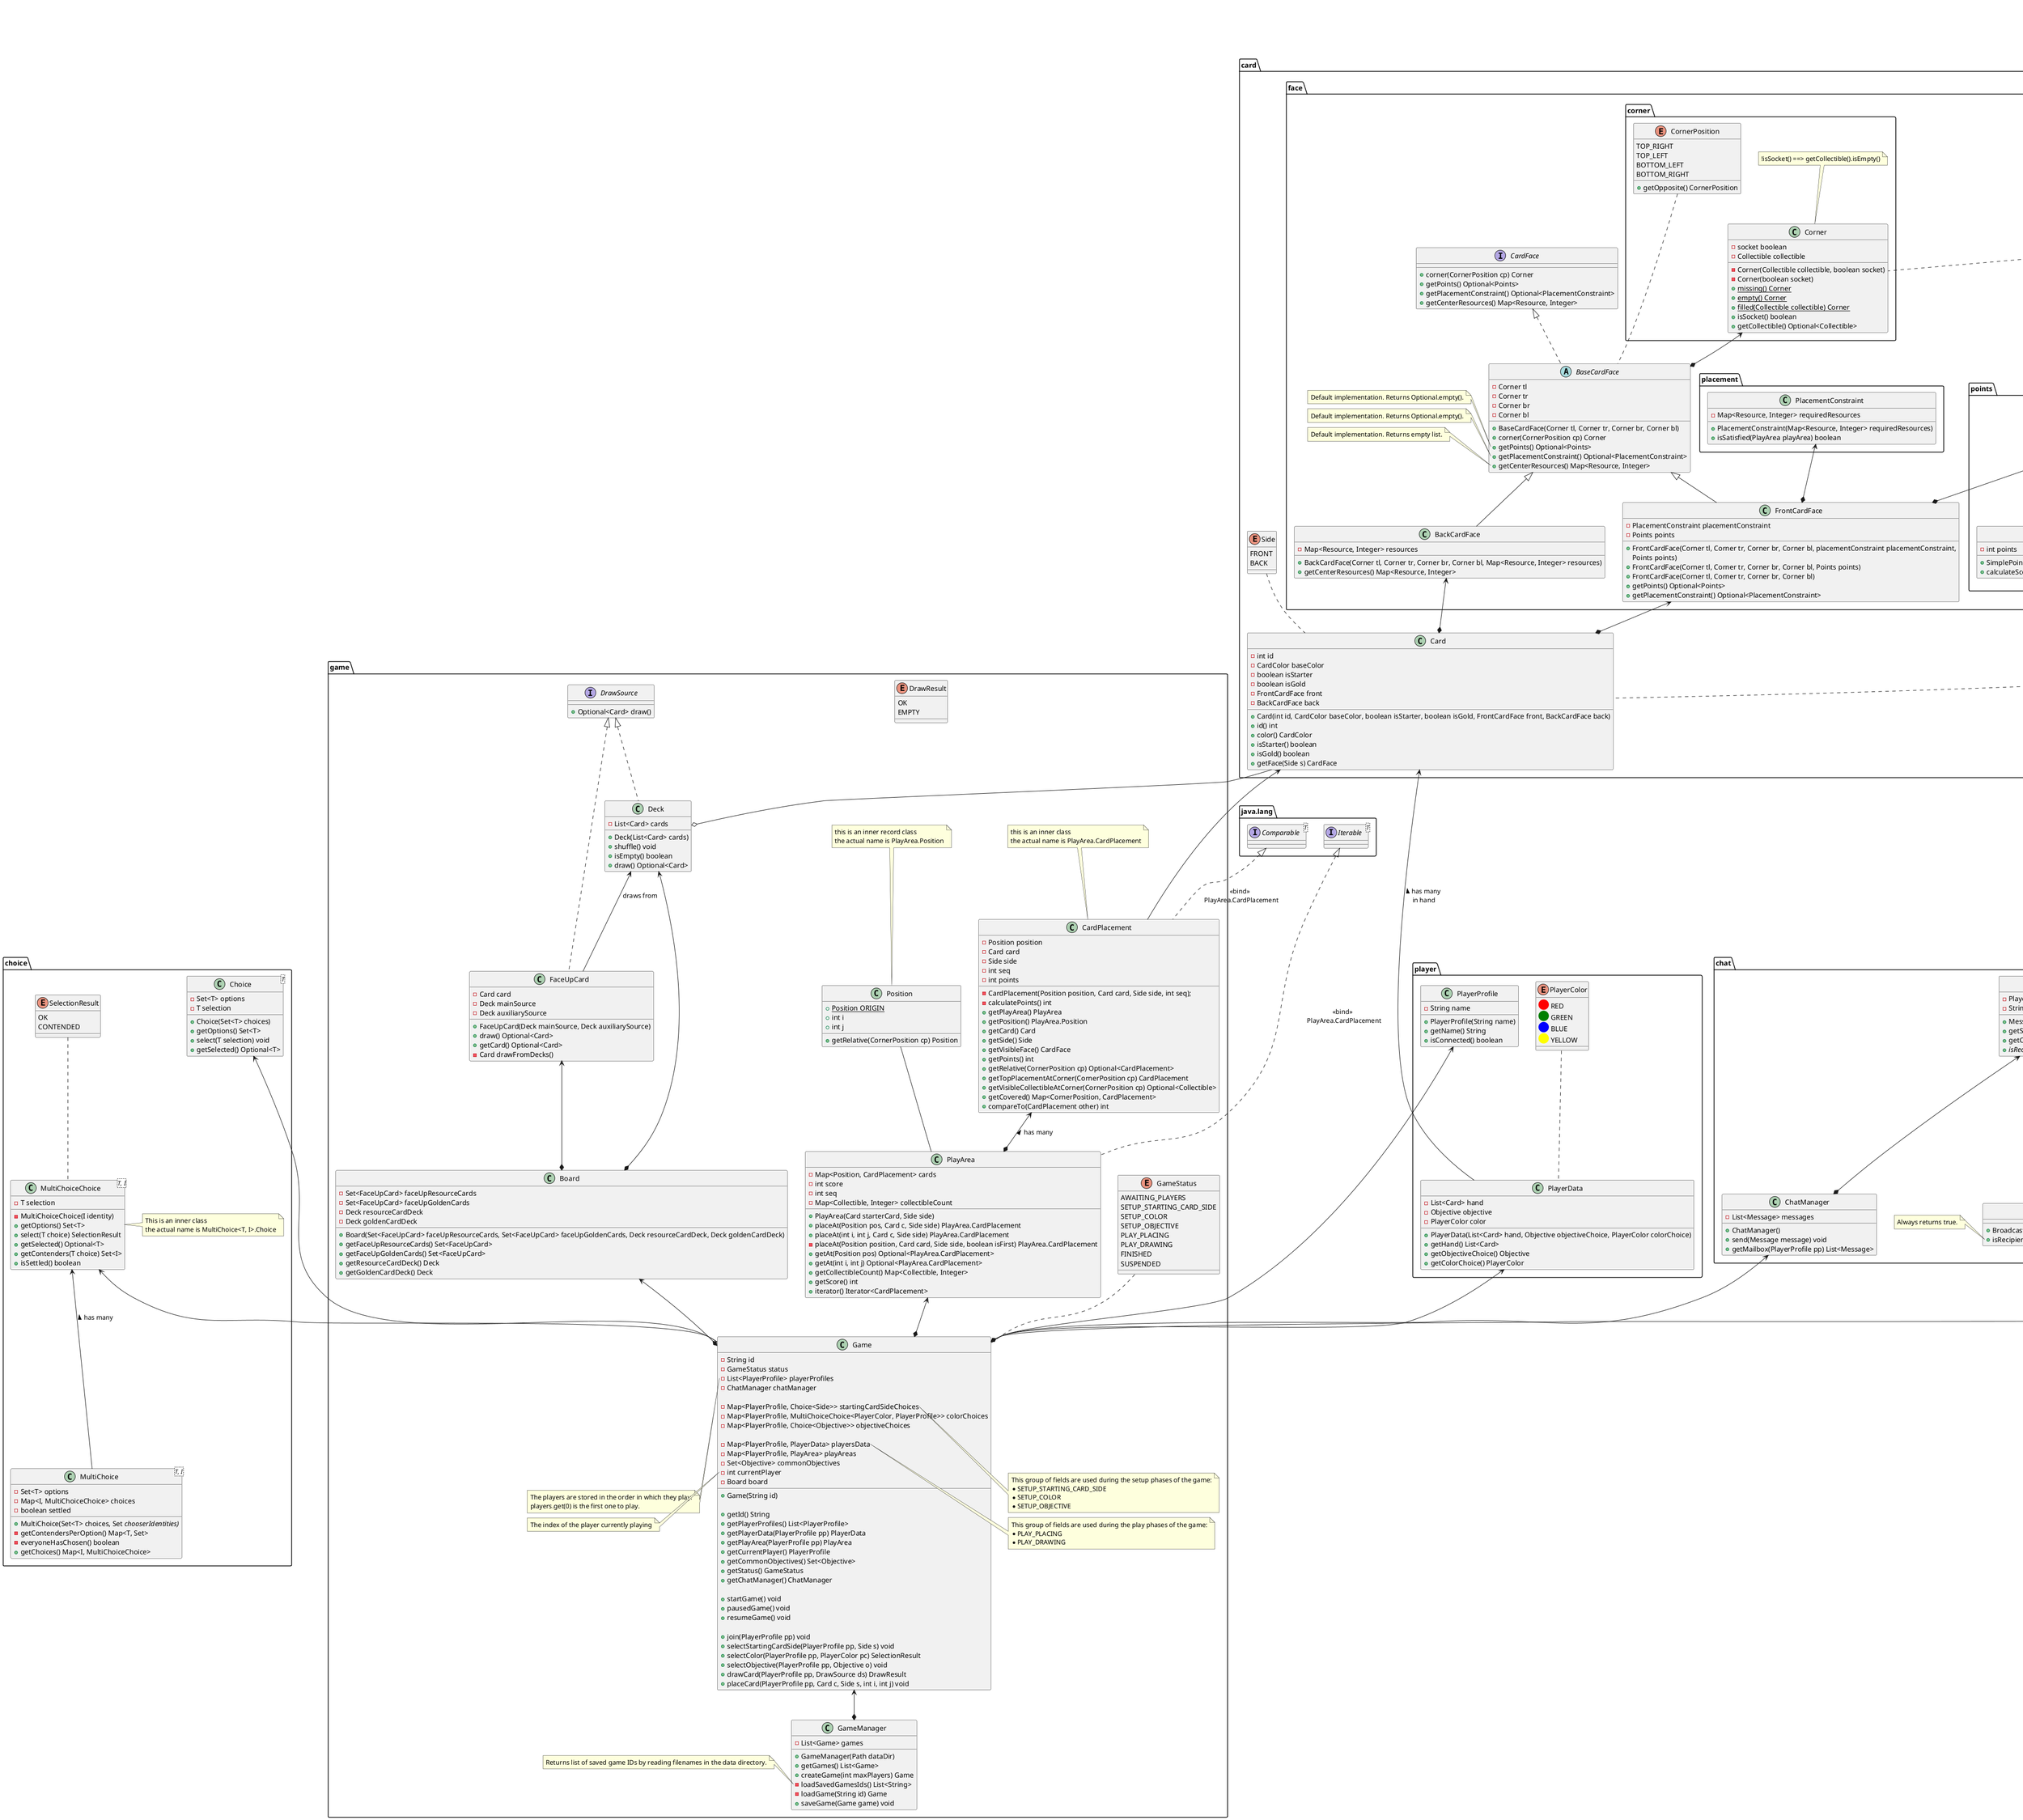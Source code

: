@startuml
'this collapses nested packages if there are no in-between classes
!pragma useIntermediatePackages false

' emojis from Twemoji
sprite feather <svg xmlns="http://www.w3.org/2000/svg" viewBox="0 0 36 36"><path fill="#C1694F" d="M4.048 29.644c-.811-.558-1.541-4.073-.936-4.404.738-.402.686.835 2.255 2.362 1.569 1.528 6.47.913 7.708 1.326 1.363.455-6.385 2.533-9.027.716z"/><path fill="#D99E82" d="M5.367 27.603C4 22 4.655 18.919 5.433 16.861 6.8 13.24 16.699 5.169 23.8 2.637 25.678 1.967 31.62 1 35 1c.589 2.332-1.174 6.717-1.62 7.518-1.009 1.81-3.564 4.273-8.646 9.482-.252.258-5.119-.46-5.376-.191-.283.296 4.044 1.579 3.755 1.889-.738.79-1.495 1.624-2.268 2.507-.172.196-8.311-.923-8.484-.722-.232.27 7.501 1.862 7.266 2.14-.645.765-1.299 1.564-1.959 2.397-1.725 2.178-12.301 1.583-12.301 1.583z"/><path fill="#C1694F" d="M19.15 12.787c1.588.966 5.331 1.943 8.316 2.422 1.898-1.937 3.299-3.378 4.302-4.529-2.259-.49-5.742-1.3-7.487-2.087l-.816-.403-4.872 4.17.557.427z"/><path fill="#662113" d="M35.088 1.514c-.02-.179-.047-.352-.088-.514-.378 0-.792.014-1.225.036-3.438.178-8.307 1.006-9.975 1.601-.345.123-.702.27-1.059.418-.478.198-.964.416-1.459.654.356 1.481 1.126 3.144 1.807 4.013-1.703 1.323-3.317 2.704-4.836 4.115-5.655 5.248-10.021 10.872-13.005 15.242.04.174.076.344.12.524 0 0 .219.012.589.026 1.482-2.288 5.703-8.239 13.194-14.841 1.565-1.379 3.276-2.786 5.13-4.195 1.745.787 5.228 1.597 7.487 2.087.322-.369.606-.712.849-1.028.316-.412.569-.785.763-1.134.415-.746 1.969-4.594 1.708-7.004z"/><path fill="#C1694F" d="M35 1c-.369 0-.751-.003-1.138-.008-3.915 1.874-7.509 4.194-10.772 6.73-.68-.87-1.451-2.532-1.807-4.013-1.467.708-2.987 1.575-4.484 2.539.309 1.911.852 4.377 1.455 5.589C6.827 22.441.638 34.605.553 34.776c-.124.247-.023.547.224.671.071.036.147.053.223.053.184 0 .36-.102.448-.276.119-.238 12.144-23.883 33.659-33.72-.032-.174-.066-.343-.107-.504z"/></svg>
sprite seedling <svg xmlns="http://www.w3.org/2000/svg" viewBox="0 0 36 36"><path fill="#77B255" d="M22.911 14.398c-1.082.719-2.047 1.559-2.88 2.422-.127-4.245-1.147-9.735-6.772-12.423C12.146-1.658-.833 1.418.328 2.006c2.314 1.17 3.545 4.148 5.034 5.715 2.653 2.792 5.603 2.964 7.071.778 3.468 2.254 3.696 6.529 3.59 11.099-.012.505-.023.975-.023 1.402v14c0 1.104 4 1.104 4 0V23.51c.542-.954 2.122-3.505 4.43-5.294 1.586 1.393 4.142.948 6.463-1.495 1.489-1.567 2.293-4.544 4.607-5.715 1.221-.618-12.801-3.994-12.589 3.392z"/></svg>
sprite mushroom <svg xmlns="http://www.w3.org/2000/svg" viewBox="0 0 36 36"><path fill="#99AAB5" d="M27 33c0 2.209-1.791 3-4 3H13c-2.209 0-4-.791-4-3s3-7 3-13 12-6 12 0 3 10.791 3 13z"/><path fill="#DD2E44" d="M34.666 11.189l-.001-.002c-.96-2.357-2.404-4.453-4.208-6.182h-.003C27.222 1.904 22.839 0 18 0 13.638 0 9.639 1.541 6.524 4.115c-2.19 1.809-3.941 4.13-5.076 6.785C.518 13.075 0 15.473 0 18c0 2.209 1.791 4 4 4h28c2.209 0 4-1.791 4-4 0-2.417-.48-4.713-1.334-6.811z"/><g fill="#F4ABBA"><path d="M7.708 16.583c3.475 0 6.292-2.817 6.292-6.292S11.184 4 7.708 4c-.405 0-.8.042-1.184.115-2.19 1.809-3.941 4.13-5.076 6.785.306 3.189 2.991 5.683 6.26 5.683z"/><path d="M7.708 4.25c3.331 0 6.041 2.71 6.041 6.042s-2.71 6.042-6.041 6.042c-3.107 0-5.678-2.314-6.006-5.394 1.097-2.541 2.8-4.817 4.931-6.59.364-.067.726-.1 1.075-.1m0-.25c-.405 0-.8.042-1.184.115-2.19 1.809-3.941 4.13-5.076 6.785.306 3.189 2.992 5.683 6.261 5.683 3.475 0 6.291-2.817 6.291-6.292S11.184 4 7.708 4zM26 9.5c0 2.485 2.015 4.5 4.5 4.5 1.887 0 3.497-1.164 4.166-2.811l-.001-.002c-.96-2.357-2.404-4.453-4.208-6.182C27.992 5.028 26 7.029 26 9.5z"/><circle cx="21.5" cy="16" r="4.5"/><circle cx="20" cy="5" r="3"/></g></svg>
sprite wolf <svg xmlns="http://www.w3.org/2000/svg" viewBox="0 0 36 36"><path fill="#66757F" d="M14.858 9.497c.475 2.326-.182 4.236-2.921 4.638-2.741.403-6.7 3.898-8.848-1.798C1.844 9.038 1.092 2.234 2.628 2.009c1.537-.226 11.756 5.162 12.23 7.488z"/><path fill="#CCD6DD" d="M12.784 9.851c.865 1.392-2.205 3.833-3.844 4.568-1.639.736-2.915-.66-4.173-4.1-.55-1.503-1.234-5.532-.634-5.802.599-.268 7.785 3.942 8.651 5.334z"/><path fill="#66757F" d="M21.372 9.497c-.458 2.326.176 4.236 2.818 4.638 2.644.403 6.464 3.898 8.536-1.798 1.201-3.3 1.927-10.103.445-10.329-1.483-.225-11.342 5.163-11.799 7.489z"/><path fill="#CCD6DD" d="M23.373 9.851c-.835 1.392 2.127 3.833 3.708 4.568 1.581.736 2.812-.66 4.026-4.1.531-1.503 1.19-5.532.611-5.802-.577-.268-7.509 3.942-8.345 5.334z"/><path fill="#66757F" d="M32.347 26.912c0-.454-.188-1.091-.407-1.687.585.028 1.519.191 2.77.817-.008-.536-.118-.984-.273-1.393.041.02.075.034.116.055-1.104-3.31-3.309-5.517-3.309-5.517h2.206c-2.331-4.663-4.965-8.015-8.075-9.559-1.39-.873-3.688-1.338-7.373-1.339h-.003c-3.696 0-5.996.468-7.385 1.346-3.104 1.547-5.734 4.896-8.061 9.552H4.76s-2.207 2.206-3.311 5.517l.084-.039c-.201.392-.307.847-.282 1.377 1.263-.632 2.217-.792 2.813-.818-.189.513-.343 1.044-.386 1.475-.123.371-.191.812-.135 1.343 3.207-1.458 4.707-1.25 6.457-.375C11.213 31.29 14.206 34 18.001 34c3.793 0 6.746-2.794 7.958-6.416 1.458-1.25 3.708-.875 6.416.416.066-.413.036-.773-.036-1.093l.008.005z"/><path fill="#CCD6DD" d="M34.553 24.704c-.437-1.313-3.665-3.101-6.973-4.513.26-.664.42-1.401.42-2.191 0-2.761-1.791-5-4-5s-4 2.239-4 5c0 3 4 10-2.001 11.118-5.125-.955-2.954-6.201-2.212-9.58.072-.276.125-.559.158-.853.034-.245.055-.476.055-.685 0-2.761-1.791-5-4-5s-4 2.239-4 5c0 .79.16 1.527.421 2.191-3.308 1.412-6.535 3.2-6.973 4.513C3.655 23.6 4.759 23.6 4.759 23.6s-1.104 2.208-1.104 3.312c2.67-1.78 5.339-2.122 7.429-.452C12.297 30.083 14 33 18.001 30.124c3.999 2.876 5.7-.04 6.912-3.662 2.092-1.673 4.763-1.33 7.434.45 0-1.104-1.103-3.312-1.103-3.312s1.103.001 3.309 1.104z"/><path fill="#292F33" d="M11 17s0-1.5 1.5-1.5S14 17 14 17v1.5s0 1.5-1.5 1.5-1.5-1.5-1.5-1.5V17zm11 0s0-1.5 1.5-1.5S25 17 25 17v1.5s0 1.5-1.5 1.5-1.5-1.5-1.5-1.5V17zm-7.061 9.156c-1.021.208 2.041 3.968 3.062 3.968 1.02 0 4.082-3.76 3.062-3.968s-5.103-.208-6.124 0z"/></svg>
sprite butterfly <svg xmlns="http://www.w3.org/2000/svg" viewBox="0 0 36 36"><path fill="#1C6399" d="M20.004 20.243c-.426 0-.858.01-1.294.031-.436 1.268-.468 2.747 0 5.097.328 1.646 2.659 6.299 4.584 7.933.683.58 1.638.884 2.69.884 2.144 0 4.691-1.265 6.157-4.034 3.001-5.671-3.474-9.911-12.137-9.911z"/><path fill="#1C6399" d="M33.666 1.973c-.204 0-.425.021-.663.066-3.182.601-9.302 5.126-14.287 11.771 0 0-.789 5.16-.789 6.194 0 .336 1.264.5 3.058.5 3.717 0 9.709-.705 11.424-2.041 1.898-1.479 3.65-9.804 3.488-14.079-.046-1.175-.662-2.411-2.231-2.411z"/><path fill="#55ACEE" d="M27.098 13.936l6.629-.436s-1.055 3.619-3.102 4.656-7.719 1.5-7.719 1.5 2.33-4.261 3.286-5.29c.237-.256.559-.408.906-.43zm.52-1.952l7.526-8.151s.002 5.365-1.206 8.635c0 0-5.383.379-5.914.391-.703.016-.969-.265-.406-.875zm-6.068 7.672l5.5-8.547c.188-.22.253-.52.171-.798l-.968-3.233-6.722 6.609-.844 6.031 2.863-.062zM27.862 8.88c.172.406.516.5.938.125s6.074-6.094 6-6.218c0 0-2.832-1.194-7.8 3.463 0 0 .69 2.224.862 2.63zm-8.925 12.099l5.373 5.228c.203.178.255.473.125.709L22.06 31.25s-4.187-5.479-3.123-10.271zm7.282 6.301l5.549.741s-1.058 3.845-3.394 4.854c-3.906 1.688-5.312-.625-5.312-.625l2.352-4.562c.151-.298.477-.463.805-.408zm-5.95-6.426l5.375 4.958c.077.066.169.11.269.129l6.119.903s-1.219-3.031-4.429-4.531c-3.71-1.733-7.334-1.459-7.334-1.459z"/><path fill="#292F33" d="M20.004 20.243c-.426 0-.858.01-1.294.031-.436 1.268-.468 2.747 0 5.097.328 1.646 2.659 6.299 4.584 7.933.683.58 1.638.884 2.69.884 2.144 0 4.691-1.265 6.157-4.034 3.001-5.671-3.474-9.911-12.137-9.911zm10.537 9.326c-1.316 2.486-3.05 3.473-4.558 3.473-.767 0-1.704-.313-2.15-.691-1.695-1.439-3.437-4.58-4.25-7.224-.465-1.513-.354-4.022-.354-4.022l.667-.021c5.168 0 9.249 2.058 10.726 4.512.714 1.186.687 2.523-.081 3.973z"/><path fill="#292F33" d="M33.666 3.223c.231 0 .935 0 .981 1.208.102 2.681-.594 6.061-1.397 8.882-.541 1.901-1.586 3.292-2.094 3.687-.56.436-1.863 1.238-3.719 1.563-2.03.355-4.207.833-6.456.833-.827 0-1.433.019-1.794-.021.131-1.218.489-3.551.717-5.064 3.768-4.94 9.711-10.361 13.331-11.044.155-.029.3-.044.431-.044m0-1.25c-.204 0-.425.021-.663.066-3.182.601-9.302 5.126-14.287 11.771 0 0-.789 5.16-.789 6.194 0 .336 1.264.5 3.058.5 3.717 0 9.709-.705 11.424-2.041 1.898-1.479 3.65-9.804 3.488-14.079-.046-1.175-.662-2.411-2.231-2.411z"/><path fill="#1C6399" d="M3.902 30.154c1.466 2.769 4.012 4.034 6.157 4.034 1.052 0 2.007-.304 2.69-.884 1.925-1.633 4.256-6.286 4.584-7.933.468-2.35.436-3.828 0-5.097-.436-.021-.868-.031-1.294-.031-8.665 0-15.139 4.24-12.137 9.911z"/><path fill="#1C6399" d="M2.376 1.973C.807 1.973.19 3.209.146 4.383c-.162 4.275 1.59 12.601 3.488 14.079 1.715 1.336 7.706 2.041 11.424 2.041 1.794 0 3.058-.164 3.058-.5 0-1.033-.789-6.194-.789-6.194C12.341 7.165 6.22 2.64 3.039 2.039c-.238-.045-.459-.066-.663-.066z"/><path fill="#55ACEE" d="M8.943 13.936L2.315 13.5s1.055 3.619 3.102 4.656 7.719 1.5 7.719 1.5-2.33-4.261-3.286-5.29c-.237-.256-.559-.408-.907-.43zm-.519-1.952L.898 3.833s-.002 5.365 1.206 8.635c0 0 5.383.379 5.914.391.703.016.969-.265.406-.875zm6.068 7.672l-5.5-8.547c-.188-.22-.253-.52-.171-.798l.968-3.233 6.722 6.609.844 6.031-2.863-.062zM8.179 8.88c-.172.406-.516.5-.938.125s-6.074-6.094-6-6.218c0 0 2.832-1.194 7.8 3.463.001 0-.69 2.224-.862 2.63zm8.926 12.099l-5.373 5.228c-.203.178-.255.473-.125.709l2.375 4.333c-.001.001 4.187-5.478 3.123-10.27zM9.822 27.28l-5.549.741s1.058 3.845 3.394 4.854c3.906 1.688 5.312-.625 5.312-.625l-2.352-4.562c-.15-.298-.476-.463-.805-.408zm5.951-6.426l-5.375 4.958c-.077.066-.169.11-.269.129l-6.119.903s1.219-3.031 4.429-4.531c3.709-1.733 7.334-1.459 7.334-1.459z"/><path fill="#292F33" d="M3.902 30.154c1.466 2.769 4.012 4.034 6.157 4.034 1.052 0 2.007-.304 2.69-.884 1.925-1.633 4.256-6.286 4.584-7.933.468-2.35.436-3.828 0-5.097-.436-.021-.868-.031-1.294-.031-8.665 0-15.139 4.24-12.137 9.911zm1.518-4.559c1.477-2.454 5.558-4.512 10.726-4.512l.667.021s.111 2.51-.354 4.022c-.813 2.644-2.555 5.785-4.25 7.224-.446.379-1.383.691-2.15.691-1.508 0-3.242-.986-4.558-3.473-.768-1.449-.795-2.786-.081-3.973z"/><path fill="#292F33" d="M2.376 3.223c.131 0 .276.015.431.044 3.619.683 9.563 6.104 13.331 11.044.228 1.513.586 3.846.717 5.064-.361.04-.967.021-1.794.021-2.249 0-4.426-.478-6.456-.833-1.856-.325-3.159-1.127-3.719-1.563-.508-.396-1.553-1.786-2.094-3.687-.803-2.821-1.499-6.201-1.397-8.882.046-1.208.749-1.208.981-1.208m0-1.25C.807 1.973.19 3.209.146 4.383c-.162 4.275 1.59 12.601 3.488 14.079 1.715 1.336 7.706 2.041 11.424 2.041 1.794 0 3.058-.164 3.058-.5 0-1.033-.789-6.194-.789-6.194C12.341 7.165 6.22 2.64 3.039 2.039c-.238-.045-.459-.066-.663-.066z"/><path fill="#292F33" d="M21.887 4.762c-.25-.138-.563-.047-.701.203l-2.74 4.98c-.018.033-.022.068-.032.102-.127-.007-.244-.018-.393-.018-.148 0-.266.01-.392.018-.01-.034-.014-.069-.032-.102l-2.74-4.98c-.138-.25-.452-.341-.702-.203-.25.137-.341.451-.203.701l2.655 4.826c-1.179.784 1.15 3.438.381 9.204-1.033 7.75 1.033 9.817 1.033 9.817s2.067-2.067 1.033-9.817c-.769-5.766 1.56-8.42.381-9.204l2.656-4.826c.137-.25.046-.564-.204-.701z"/></svg>
sprite jar <svg xmlns="http://www.w3.org/2000/svg" viewBox="0 0 36 36" xml:space="preserve"><path fill="#C4C9C8" d="M8 8c0 .64.254 1.254.707 1.707a.256.256 0 0 1-.1.424l-.556.185A3 3 0 0 0 6 13.162v18.451c0 .002.002.004.004.004 0 .007-.004.014-.004.021 0 1.796 5.373 3.252 12 3.252s12-1.456 12-3.252c0-.007-.004-.014-.004-.021a.004.004 0 0 0 .004-.004V13.162a3 3 0 0 0-2.051-2.846l-.795-.265a.1.1 0 0 1-.04-.165l.178-.178A2.415 2.415 0 0 0 28 8H8z"/><path fill="#F19020" d="M29 6.8c0 1.657-4.925 3.2-11 3.2S7 8.457 7 6.8 11.925 4 18 4s11 1.143 11 2.8z"/><path fill="#F19020" d="M7 4h22v2.8H7z"/><ellipse fill="#F9CA55" cx="18" cy="4" rx="11" ry="3"/><ellipse fill="#AEB3B2" cx="18" cy="30.5" rx="11" ry="3"/><path fill="#F19020" d="M10.465 4c1.099-.582 4.053-1 7.535-1s6.436.418 7.535 1c.296-.157.465-.324.465-.5 0-.828-3.582-1.5-8-1.5s-8 .672-8 1.5c0 .176.169.343.465.5z"/><path fill="#AEB3B2" d="M18 12c-1.145 0-5.129-.07-8.335-.974a.5.5 0 1 1 .271-.963c3.083.87 6.952.937 8.064.937s4.981-.067 8.063-.937a.501.501 0 0 1 .271.963C23.129 11.93 19.145 12 18 12z"/><path fill="#FFF" d="M10 31a1 1 0 0 1-1-1V14a1 1 0 1 1 2 0v16a1 1 0 0 1-1 1z"/></svg>
sprite scroll <svg xmlns="http://www.w3.org/2000/svg" viewBox="0 0 36 36"><path fill="#FFD983" d="M32 0H10C7.791 0 6 1.791 6 4v24H4c-2.209 0-4 1.791-4 4s1.791 4 4 4h24c2.209 0 4-1.791 4-4V8c2.209 0 4-1.791 4-4s-1.791-4-4-4z"/><path fill="#E39F3D" d="M8 10h24V8H10L8 7z"/><path fill="#FFE8B6" d="M10 0C7.791 0 6 1.791 6 4v24.555C5.41 28.211 4.732 28 4 28c-2.209 0-4 1.791-4 4s1.791 4 4 4 4-1.791 4-4V7.445C8.59 7.789 9.268 8 10 8c2.209 0 4-1.791 4-4s-1.791-4-4-4z"/><path fill="#C1694F" d="M12 4c0 1.104-.896 2-2 2s-2-.896-2-2 .896-2 2-2 2 .896 2 2M6 32c0 1.104-.896 2-2 2s-2-.896-2-2 .896-2 2-2 2 .896 2 2m24-17c0 .552-.447 1-1 1H11c-.552 0-1-.448-1-1s.448-1 1-1h18c.553 0 1 .448 1 1m0 4c0 .553-.447 1-1 1H11c-.552 0-1-.447-1-1s.448-1 1-1h18c.553 0 1 .447 1 1m0 4c0 .553-.447 1-1 1H11c-.552 0-1-.447-1-1s.448-1 1-1h18c.553 0 1 .447 1 1m0 4c0 .553-.447 1-1 1H11c-.552 0-1-.447-1-1 0-.553.448-1 1-1h18c.553 0 1 .447 1 1"/></svg>

/'
CONVENTIONS FOR ARROW DECLARATION:
- if possible, use `implements` and `extends`
- declare arrow before class: if class extends other class or implements interface
    (declare arrow near the child class not the parent class)
- declare arrow after class: if class uses or is in some other way related to another class
    (do not declare arrow near the used class, declare it near the user)
'/

package java.lang {
    interface Iterable<T> {}
    interface Comparable<T> {}
}

package collectible {
    interface Collectible {}
    note top of Collectible : sealed interface

    enum Resource implements Collectible {
        <$seedling*0.65> PLANT
        <$mushroom*0.65> FUNGI
        <$wolf*0.65> ANIMAL
        <$butterfly*0.65> INSECT

        - color CardColor
        + Resource(CardColor color)
        + getAssociatedColor() CardColor
    }

    enum Item implements Collectible {
        <$feather*0.65> QUILL
        <$jar*0.65> INKWELL
        <$scroll*0.65> MANUSCRIPT
    }
} /' end package collectible '/

package card {
    package face {
        package corner {
            class Corner {
                - socket boolean
                - Collectible collectible

                - Corner(Collectible collectible, boolean socket)
                - Corner(boolean socket)
                + {static} missing() Corner
                + {static} empty() Corner
                + {static} filled(Collectible collectible) Corner
                + isSocket() boolean
                + getCollectible() Optional<Collectible>
            }
            Collectible .. Corner
            note top of Corner : !isSocket() ==> getCollectible().isEmpty()

            enum CornerPosition {
                TOP_RIGHT
                TOP_LEFT
                BOTTOM_LEFT
                BOTTOM_RIGHT

                + getOpposite() CornerPosition
            }
        } /' end package corner '/

        package placement {
            class PlacementConstraint {
                - Map<Resource, Integer> requiredResources

                + PlacementConstraint(Map<Resource, Integer> requiredResources)
                + isSatisfied(PlayArea playArea) boolean
            }
        } /' end package placement '/

        package points {
            interface Points {
                + calculateScoredPoints(PlayArea.CardPlacement cp) int
            }

            class SimplePoints implements Points {
                - int points
                + SimplePoints(int points)
                + calculateScoredPoints(PlayArea.CardPlacement cp) int
            }

            class CornerCoverPoints implements Points {
                - int pointsPerCorner
                + CornerCoverPoints(int pointsPerCorner)
                + calculateScoredPoints(PlayArea.CardPlacement cp) int
            }

            class ItemPoints implements Points {
                - Item item
                - int pointsPerItem
                + ItemPoints(Item item, int pointsPerItem)
                + calculateScoredPoints(PlayArea.CardPlacement cp) int
            }
        } /' end package points '/

        interface CardFace {
            + corner(CornerPosition cp) Corner
            + getPoints() Optional<Points>
            + getPlacementConstraint() Optional<PlacementConstraint>
            + getCenterResources() Map<Resource, Integer>
        }

        abstract class BaseCardFace implements CardFace {
            - Corner tl
            - Corner tr
            - Corner br
            - Corner bl

            + BaseCardFace(Corner tl, Corner tr, Corner br, Corner bl)
            + corner(CornerPosition cp) Corner
            + getPoints() Optional<Points>
            + getPlacementConstraint() Optional<PlacementConstraint>
            + getCenterResources() Map<Resource, Integer>
        }
        Corner <--* BaseCardFace
        CornerPosition .. BaseCardFace
        note left of BaseCardFace::getPoints
            Default implementation. Returns Optional.empty().
        end note
        note left of BaseCardFace::getPlacementConstraint
            Default implementation. Returns Optional.empty().
        end note
        note left of BaseCardFace::getCenterResources
            Default implementation. Returns empty list.
        end note

        class BackCardFace extends BaseCardFace {
            - Map<Resource, Integer> resources

            + BackCardFace(Corner tl, Corner tr, Corner br, Corner bl, Map<Resource, Integer> resources)
            + getCenterResources() Map<Resource, Integer>
        }

        class FrontCardFace extends BaseCardFace {
            - PlacementConstraint placementConstraint
            - Points points

            + FrontCardFace(Corner tl, Corner tr, Corner br, Corner bl, placementConstraint placementConstraint,
                Points points)
            + FrontCardFace(Corner tl, Corner tr, Corner br, Corner bl, Points points)
            + FrontCardFace(Corner tl, Corner tr, Corner br, Corner bl)
            + getPoints() Optional<Points>
            + getPlacementConstraint() Optional<PlacementConstraint>
        }
        PlacementConstraint <--* FrontCardFace
        Points <--* FrontCardFace
    } /' end package face '/

    class Card {
        - int id
        - CardColor baseColor
        - boolean isStarter
        - boolean isGold
        - FrontCardFace front
        - BackCardFace back

        + Card(int id, CardColor baseColor, boolean isStarter, boolean isGold, FrontCardFace front, BackCardFace back)
        + id() int
        + color() CardColor
        + isStarter() boolean
        + isGold() boolean
        + getFace(Side s) CardFace
    }
    FrontCardFace <--* Card
    BackCardFace <--* Card
    Side .. Card
    CardColor .. Card

    enum CardColor {
        <#red:white_circle:> RED
        <#green:white_circle:> GREEN
        <#blue:white_circle:> BLUE
        <#purple:white_circle:> PURPLE
        <:white_circle:> NEUTRAL
    }
    note left of CardColor::NEUTRAL
        Starter cards have neutral color.
    end note

    enum Side {
        FRONT
        BACK
    }
} /' end package card '/

package objective {
    abstract class Objective {
        - int points

        + Objective(int points)
        + getPointsPerMatch() int
        + getEarnedPoints(PlayArea pa) int
    }

    class SameCollectibleObjective extends Objective {
        - Collectible requiredCollectible
        - int requiredNumber
        + SameCollectibleObjective(int points, Collectible requiredCollectible, int requiredNumber)
        + getEarnedPoints(PlayArea pa) int
    }
    Collectible ... SameCollectibleObjective

    class DifferentCollectibleObjective extends Objective {
        - Set<Item> requiredItems
        + DifferentCollectibleObjective(int points, Set<Item> requiredItems)
        + getEarnedPoints(PlayArea pa) int
    }
    Collectible ... DifferentCollectibleObjective

    class PatternObjective extends Objective {
        - Map<Position, CardColor> pattern
        - Set<Set<CardPlacement>> matches
        + PatternObjective(int points, Map<Position, CardColor> pattern)
        + getEarnedPoints(PlayArea pa) int
    }
    CardColor ... PatternObjective
} /' end package objective '/

package choice {
    class Choice<T> {
        - Set<T> options
        - T selection

        + Choice(Set<T> choices)
        + getOptions() Set<T>
        + select(T selection) void
        + getSelected() Optional<T>
    }

    class MultiChoice<T, I> {
        - Set<T> options
        - Map<I, MultiChoiceChoice> choices
        - boolean settled

        + MultiChoice(Set<T> choices, Set<I> chooserIdentities)
        - getContendersPerOption() Map<T, Set<I>>
        - everyoneHasChosen() boolean
        + getChoices() Map<I, MultiChoiceChoice>
    }
    MultiChoiceChoice <-- MultiChoice : < has many

    class MultiChoiceChoice<T, I> {
        - T selection

        - MultiChoiceChoice(I identity)
        + getOptions() Set<T>
        + select(T choice) SelectionResult
        + getSelected() Optional<T>
        + getContenders(T choice) Set<I>
        + isSettled() boolean
    }
    SelectionResult .. MultiChoiceChoice
    note right of MultiChoiceChoice
        This is an inner class
        the actual name is MultiChoice<T, I>.Choice
    end note

    enum SelectionResult {
        OK
        CONTENDED
    }
} /' end package choice '/

package player {
    class PlayerProfile {
        - String name

        + PlayerProfile(String name)
        + getName() String
        + isConnected() boolean
    }

    class PlayerData {
        - List<Card> hand
        - Objective objective
        - PlayerColor color

        + PlayerData(List<Card> hand, Objective objectiveChoice, PlayerColor colorChoice)
        + getHand() List<Card>
        + getObjectiveChoice() Objective
        + getColorChoice() PlayerColor
    }
    Card <-- PlayerData : < has many \n in hand
    PlayerColor .. PlayerData

    enum PlayerColor {
        <#red:white_circle:> RED
        <#green:white_circle:> GREEN
        <#blue:white_circle:> BLUE
        <#yellow:white_circle:> YELLOW
    }
} /' end package player '/

package chat {
    abstract class Message {
        - PlayerProfile sender
        - String content

        + Message(PlayerProfile sender, String content)
        + getSender() PlayerProfile
        + getContent() String
        + {abstract} isRecipient(PlayerProfile pp) boolean
    }

    class BroadcastMessage extends Message {
        + BroadcastMessage(PlayerProfile sender, String content)
        + isRecipient(PlayerProfile pp) boolean
    }
    note left of BroadcastMessage::isRecipient
        Always returns true.
    end note

    class DirectMessage extends Message {
        - PlayerProfile recipient

        + DirectMessage(PlayerProfile sender, PlayerProfile recipient, String content)
        + isRecipient(PlayerProfile pp) boolean
    }

    class ChatManager {
        - List<Message> messages
        
        + ChatManager()
        + send(Message message) void
        + getMailbox(PlayerProfile pp) List<Message>
    }
    Message <--* ChatManager
}

package game {
    enum DrawResult {
        OK
        EMPTY
    }

    class GameManager {
        - List<Game> games

        + GameManager(Path dataDir)
        + getGames() List<Game>
        + createGame(int maxPlayers) Game
        - loadSavedGamesIds() List<String>
        - loadGame(String id) Game
        + saveGame(Game game) void
    }
    Game <--* GameManager
    note left of GameManager::loadSavedGamesIds()
        Returns list of saved game IDs by reading filenames in the data directory.
    end note

    class Game {
        - String id
        - GameStatus status
        - List<PlayerProfile> playerProfiles
        - ChatManager chatManager

        'initial choices
        - Map<PlayerProfile, Choice<Side>> startingCardSideChoices
        - Map<PlayerProfile, MultiChoiceChoice<PlayerColor, PlayerProfile>> colorChoices
        - Map<PlayerProfile, Choice<Objective>> objectiveChoices

        'game data
        - Map<PlayerProfile, PlayerData> playersData
        - Map<PlayerProfile, PlayArea> playAreas
        - Set<Objective> commonObjectives
        - int currentPlayer
        - Board board

        + Game(String id)
        
        + getId() String
        + getPlayerProfiles() List<PlayerProfile>
        + getPlayerData(PlayerProfile pp) PlayerData
        + getPlayArea(PlayerProfile pp) PlayArea
        + getCurrentPlayer() PlayerProfile
        + getCommonObjectives() Set<Objective>
        + getStatus() GameStatus
        + getChatManager() ChatManager

        + startGame() void
        + pausedGame() void
        + resumeGame() void
        
        + join(PlayerProfile pp) void
        + selectStartingCardSide(PlayerProfile pp, Side s) void
        + selectColor(PlayerProfile pp, PlayerColor pc) SelectionResult
        + selectObjective(PlayerProfile pp, Objective o) void
        + drawCard(PlayerProfile pp, DrawSource ds) DrawResult
        + placeCard(PlayerProfile pp, Card c, Side s, int i, int j) void
    }
    'Board and PlayAreas exists only in a Game
    PlayerProfile <-- Game
    Choice <-- Game
    MultiChoiceChoice <-- Game
    Objective <-- Game
    ChatManager <--* Game
    Board <--* Game
    PlayArea <--* Game
    PlayerData <--* Game
    GameStatus .. Game
    note right of Game::startingCardSideChoices
        This group of fields are used during the setup phases of the game:
        * SETUP_STARTING_CARD_SIDE
        * SETUP_COLOR
        * SETUP_OBJECTIVE
    end note
    note right of Game::playersData
        This group of fields are used during the play phases of the game:
        * PLAY_PLACING
        * PLAY_DRAWING
    end note
    note left of Game::playerProfiles
        The players are stored in the order in which they play.
        players.get(0) is the first one to play.
    end note
    note left of Game::currentPlayer
        The index of the player currently playing
    end note

    enum GameStatus {
        AWAITING_PLAYERS
        SETUP_STARTING_CARD_SIDE
        SETUP_COLOR
        SETUP_OBJECTIVE
        PLAY_PLACING
        PLAY_DRAWING
        FINISHED
        SUSPENDED
    }

    class Board {
        - Set<FaceUpCard> faceUpResourceCards
        - Set<FaceUpCard> faceUpGoldenCards
        - Deck resourceCardDeck
        - Deck goldenCardDeck

        + Board(Set<FaceUpCard> faceUpResourceCards, Set<FaceUpCard> faceUpGoldenCards, Deck resourceCardDeck, Deck goldenCardDeck)
        + getFaceUpResourceCards() Set<FaceUpCard>
        + getFaceUpGoldenCards() Set<FaceUpCard>
        + getResourceCardDeck() Deck
        + getGoldenCardDeck() Deck
    }
    Deck <--* Board
    FaceUpCard <--* Board

    interface DrawSource {
        + Optional<Card> draw()
    }

    class FaceUpCard implements DrawSource {
        - Card card
        - Deck mainSource
        - Deck auxiliarySource

        + FaceUpCard(Deck mainSource, Deck auxiliarySource)
        + draw() Optional<Card>
        + getCard() Optional<Card>
        - Card drawFromDecks()
    }
    Deck <-- FaceUpCard : draws from

    class Deck implements DrawSource {
        - List<Card> cards

        + Deck(List<Card> cards)
        + shuffle() void
        + isEmpty() boolean
        + draw() Optional<Card>
    }
    'Decks are aggregations of Cards
    Card --o Deck

    class Position {
        + {static} Position ORIGIN
        + int i
        + int j

        + getRelative(CornerPosition cp) Position
    }
    note top of Position
        this is an inner record class
        the actual name is PlayArea.Position
    end note

    Iterable <|.. PlayArea : <<bind>> \n PlayArea.CardPlacement
    class PlayArea {
        - Map<Position, CardPlacement> cards
        - int score
        - int seq
        - Map<Collectible, Integer> collectibleCount

        + PlayArea(Card starterCard, Side side)
        + placeAt(Position pos, Card c, Side side) PlayArea.CardPlacement
        + placeAt(int i, int j, Card c, Side side) PlayArea.CardPlacement
        - placeAt(Position position, Card card, Side side, boolean isFirst) PlayArea.CardPlacement
        + getAt(Position pos) Optional<PlayArea.CardPlacement>
        + getAt(int i, int j) Optional<PlayArea.CardPlacement>
        + getCollectibleCount() Map<Collectible, Integer>
        + getScore() int
        + iterator() Iterator<CardPlacement>
    }
    CardPlacement <--* PlayArea : < has many
    Position -- PlayArea

    Comparable <|.. CardPlacement : <<bind>> \n PlayArea.CardPlacement
    class CardPlacement {
        - Position position
        - Card card
        - Side side
        - int seq
        - int points

        - CardPlacement(Position position, Card card, Side side, int seq);
        - calculatePoints() int
        + getPlayArea() PlayArea
        + getPosition() PlayArea.Position
        + getCard() Card
        + getSide() Side
        + getVisibleFace() CardFace
        + getPoints() int
        + getRelative(CornerPosition cp) Optional<CardPlacement>
        + getTopPlacementAtCorner(CornerPosition cp) CardPlacement
        + getVisibleCollectibleAtCorner(CornerPosition cp) Optional<Collectible>
        + getCovered() Map<CornerPosition, CardPlacement>
        + compareTo(CardPlacement other) int
    }
    Card <-- CardPlacement
    note top of CardPlacement
        this is an inner class
        the actual name is PlayArea.CardPlacement
    end note
} /' end package game '/

@enduml
